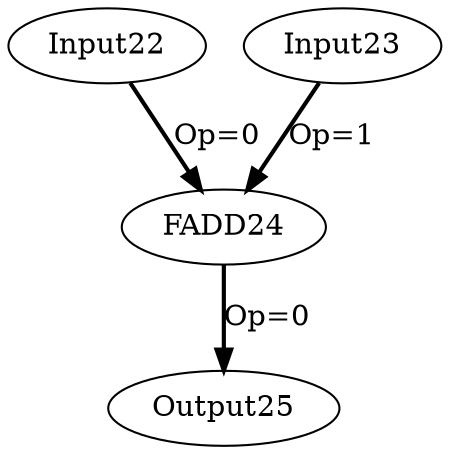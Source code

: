 Digraph G {
Input22[opcode=Input, ref_name="", size="32", offset="0, 0", pattern="4, 2, 4, 4"];
Input23[opcode=Input, ref_name="", size="32", offset="0, 0", pattern="0, 2, 4, 4"];
FADD24[opcode=FADD];
Output25[opcode=Output, ref_name="", size="16", offset="0, 0", pattern="0, 2, 4, 4"];
Input22 -> FADD24[operand = 0 ,color = black, style = bold, label = "Op=0"];
Input23 -> FADD24[operand = 1 ,color = black, style = bold, label = "Op=1"];
FADD24 -> Output25[operand = 0 ,color = black, style = bold, label = "Op=0"];
}
